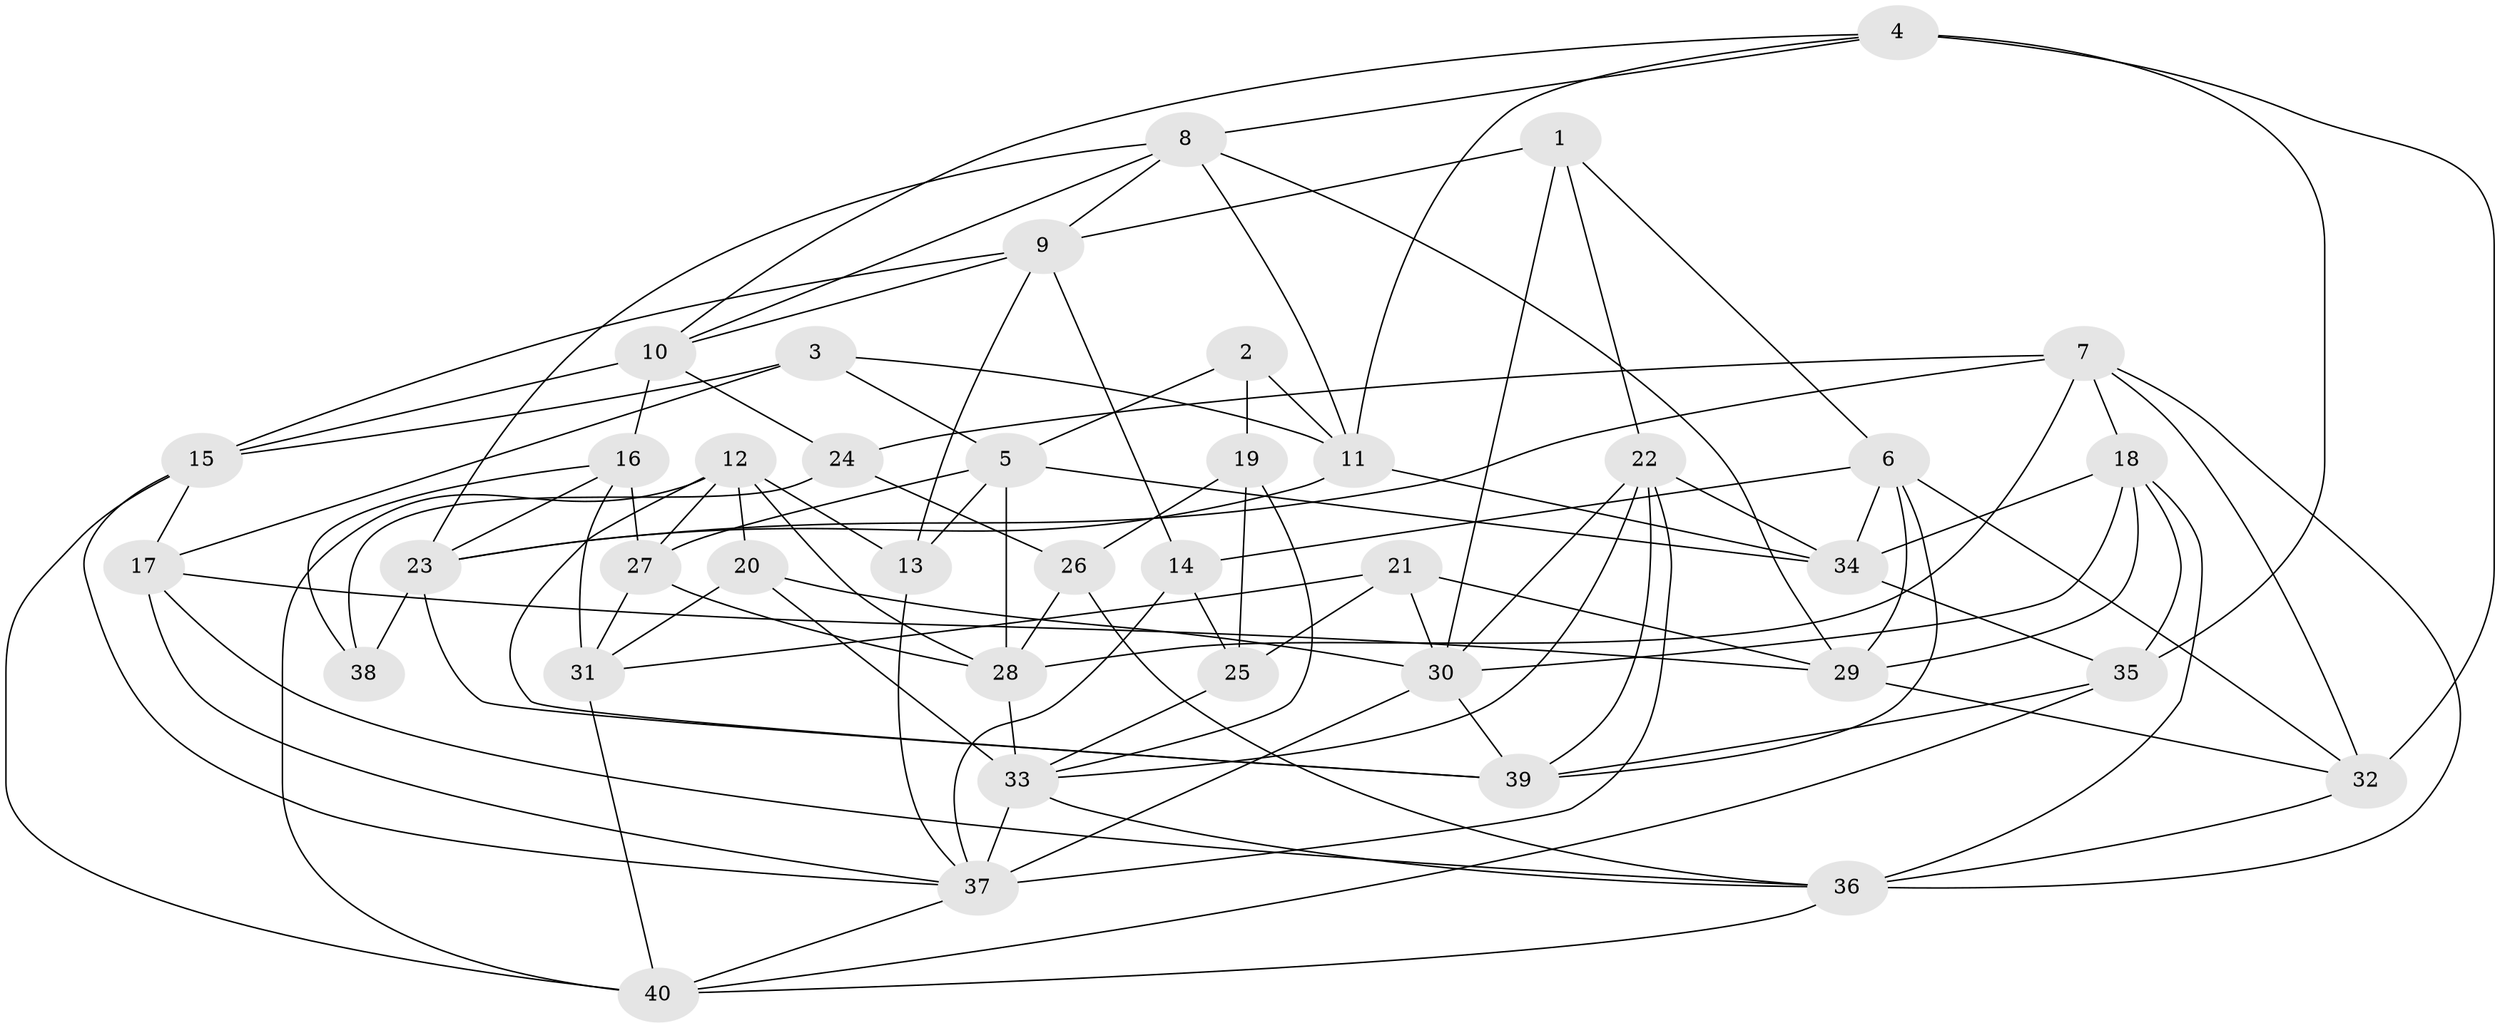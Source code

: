 // original degree distribution, {4: 1.0}
// Generated by graph-tools (version 1.1) at 2025/03/03/09/25 03:03:02]
// undirected, 40 vertices, 106 edges
graph export_dot {
graph [start="1"]
  node [color=gray90,style=filled];
  1;
  2;
  3;
  4;
  5;
  6;
  7;
  8;
  9;
  10;
  11;
  12;
  13;
  14;
  15;
  16;
  17;
  18;
  19;
  20;
  21;
  22;
  23;
  24;
  25;
  26;
  27;
  28;
  29;
  30;
  31;
  32;
  33;
  34;
  35;
  36;
  37;
  38;
  39;
  40;
  1 -- 6 [weight=1.0];
  1 -- 9 [weight=1.0];
  1 -- 22 [weight=1.0];
  1 -- 30 [weight=1.0];
  2 -- 5 [weight=1.0];
  2 -- 11 [weight=1.0];
  2 -- 19 [weight=2.0];
  3 -- 5 [weight=1.0];
  3 -- 11 [weight=1.0];
  3 -- 15 [weight=1.0];
  3 -- 17 [weight=1.0];
  4 -- 8 [weight=1.0];
  4 -- 10 [weight=1.0];
  4 -- 11 [weight=1.0];
  4 -- 32 [weight=1.0];
  4 -- 35 [weight=2.0];
  5 -- 13 [weight=1.0];
  5 -- 27 [weight=1.0];
  5 -- 28 [weight=1.0];
  5 -- 34 [weight=1.0];
  6 -- 14 [weight=1.0];
  6 -- 29 [weight=1.0];
  6 -- 32 [weight=1.0];
  6 -- 34 [weight=1.0];
  6 -- 39 [weight=1.0];
  7 -- 18 [weight=1.0];
  7 -- 23 [weight=1.0];
  7 -- 24 [weight=1.0];
  7 -- 28 [weight=1.0];
  7 -- 32 [weight=1.0];
  7 -- 36 [weight=1.0];
  8 -- 9 [weight=1.0];
  8 -- 10 [weight=1.0];
  8 -- 11 [weight=1.0];
  8 -- 23 [weight=1.0];
  8 -- 29 [weight=1.0];
  9 -- 10 [weight=1.0];
  9 -- 13 [weight=1.0];
  9 -- 14 [weight=1.0];
  9 -- 15 [weight=1.0];
  10 -- 15 [weight=1.0];
  10 -- 16 [weight=1.0];
  10 -- 24 [weight=1.0];
  11 -- 23 [weight=1.0];
  11 -- 34 [weight=1.0];
  12 -- 13 [weight=1.0];
  12 -- 20 [weight=1.0];
  12 -- 27 [weight=1.0];
  12 -- 28 [weight=1.0];
  12 -- 39 [weight=1.0];
  12 -- 40 [weight=1.0];
  13 -- 37 [weight=1.0];
  14 -- 25 [weight=1.0];
  14 -- 37 [weight=1.0];
  15 -- 17 [weight=1.0];
  15 -- 37 [weight=1.0];
  15 -- 40 [weight=1.0];
  16 -- 23 [weight=1.0];
  16 -- 27 [weight=2.0];
  16 -- 31 [weight=1.0];
  16 -- 38 [weight=1.0];
  17 -- 29 [weight=1.0];
  17 -- 36 [weight=2.0];
  17 -- 37 [weight=1.0];
  18 -- 29 [weight=1.0];
  18 -- 30 [weight=1.0];
  18 -- 34 [weight=1.0];
  18 -- 35 [weight=1.0];
  18 -- 36 [weight=1.0];
  19 -- 25 [weight=2.0];
  19 -- 26 [weight=1.0];
  19 -- 33 [weight=1.0];
  20 -- 30 [weight=1.0];
  20 -- 31 [weight=1.0];
  20 -- 33 [weight=1.0];
  21 -- 25 [weight=2.0];
  21 -- 29 [weight=1.0];
  21 -- 30 [weight=1.0];
  21 -- 31 [weight=2.0];
  22 -- 30 [weight=1.0];
  22 -- 33 [weight=1.0];
  22 -- 34 [weight=1.0];
  22 -- 37 [weight=1.0];
  22 -- 39 [weight=1.0];
  23 -- 38 [weight=1.0];
  23 -- 39 [weight=1.0];
  24 -- 26 [weight=2.0];
  24 -- 38 [weight=2.0];
  25 -- 33 [weight=1.0];
  26 -- 28 [weight=1.0];
  26 -- 36 [weight=2.0];
  27 -- 28 [weight=1.0];
  27 -- 31 [weight=1.0];
  28 -- 33 [weight=1.0];
  29 -- 32 [weight=1.0];
  30 -- 37 [weight=2.0];
  30 -- 39 [weight=1.0];
  31 -- 40 [weight=1.0];
  32 -- 36 [weight=2.0];
  33 -- 36 [weight=1.0];
  33 -- 37 [weight=2.0];
  34 -- 35 [weight=1.0];
  35 -- 39 [weight=1.0];
  35 -- 40 [weight=1.0];
  36 -- 40 [weight=1.0];
  37 -- 40 [weight=1.0];
}
